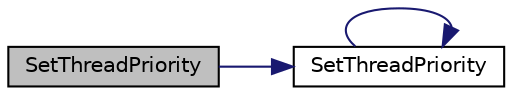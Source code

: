 digraph "SetThreadPriority"
{
  edge [fontname="Helvetica",fontsize="10",labelfontname="Helvetica",labelfontsize="10"];
  node [fontname="Helvetica",fontsize="10",shape=record];
  rankdir="LR";
  Node368 [label="SetThreadPriority",height=0.2,width=0.4,color="black", fillcolor="grey75", style="filled", fontcolor="black"];
  Node368 -> Node369 [color="midnightblue",fontsize="10",style="solid",fontname="Helvetica"];
  Node369 [label="SetThreadPriority",height=0.2,width=0.4,color="black", fillcolor="white", style="filled",URL="$util_8cpp.html#a8d620b8c9865456b925cd0eea4b2ffc1"];
  Node369 -> Node369 [color="midnightblue",fontsize="10",style="solid",fontname="Helvetica"];
}
